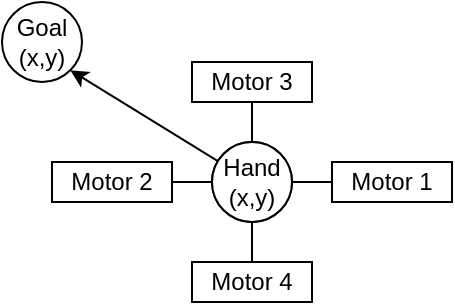 <mxfile>
    <diagram id="OgkxpN9hFtMU2wzR3Ss5" name="Page-1">
        <mxGraphModel dx="1844" dy="802" grid="1" gridSize="10" guides="1" tooltips="1" connect="1" arrows="1" fold="1" page="1" pageScale="1" pageWidth="850" pageHeight="1100" math="0" shadow="0">
            <root>
                <mxCell id="0"/>
                <mxCell id="1" parent="0"/>
                <mxCell id="29" value="&lt;font color=&quot;#000000&quot;&gt;Motor 3&lt;/font&gt;" style="whiteSpace=wrap;html=1;fillColor=#FFFFFF;strokeColor=#000000;" parent="1" vertex="1">
                    <mxGeometry x="408" y="320" width="60" height="20" as="geometry"/>
                </mxCell>
                <mxCell id="30" style="edgeStyle=none;html=1;entryX=0.5;entryY=1;entryDx=0;entryDy=0;endArrow=none;endFill=0;strokeColor=#000000;" parent="1" source="31" target="29" edge="1">
                    <mxGeometry relative="1" as="geometry"/>
                </mxCell>
                <mxCell id="31" value="&lt;font color=&quot;#000000&quot;&gt;Motor 4&lt;/font&gt;" style="whiteSpace=wrap;html=1;fillColor=#FFFFFF;strokeColor=#000000;" parent="1" vertex="1">
                    <mxGeometry x="408" y="420" width="60" height="20" as="geometry"/>
                </mxCell>
                <mxCell id="32" value="&lt;font color=&quot;#000000&quot;&gt;Motor 3&lt;/font&gt;" style="whiteSpace=wrap;html=1;fillColor=#FFFFFF;strokeColor=#000000;" parent="1" vertex="1">
                    <mxGeometry x="338" y="370" width="60" height="20" as="geometry"/>
                </mxCell>
                <mxCell id="33" value="" style="edgeStyle=none;html=1;endArrow=none;endFill=0;strokeColor=#000000;" parent="1" source="34" target="32" edge="1">
                    <mxGeometry relative="1" as="geometry"/>
                </mxCell>
                <mxCell id="34" value="&lt;font color=&quot;#000000&quot;&gt;Motor 4&lt;/font&gt;" style="whiteSpace=wrap;html=1;fillColor=#FFFFFF;strokeColor=#000000;" parent="1" vertex="1">
                    <mxGeometry x="478" y="370" width="60" height="20" as="geometry"/>
                </mxCell>
                <mxCell id="35" value="&lt;font color=&quot;#000000&quot;&gt;Goal&lt;br&gt;(x,y)&lt;br&gt;&lt;/font&gt;" style="ellipse;whiteSpace=wrap;html=1;fillColor=#FFFFFF;strokeColor=#000000;" parent="1" vertex="1">
                    <mxGeometry x="313" y="290" width="40" height="40" as="geometry"/>
                </mxCell>
                <mxCell id="36" style="edgeStyle=none;html=1;entryX=1;entryY=1;entryDx=0;entryDy=0;fontColor=#000000;endArrow=classic;endFill=1;strokeColor=#000000;" parent="1" source="37" target="35" edge="1">
                    <mxGeometry relative="1" as="geometry"/>
                </mxCell>
                <mxCell id="37" value="&lt;font color=&quot;#000000&quot;&gt;Hand&lt;br&gt;(x,y)&lt;br&gt;&lt;/font&gt;" style="ellipse;whiteSpace=wrap;html=1;fillColor=#FFFFFF;strokeColor=#000000;" parent="1" vertex="1">
                    <mxGeometry x="418" y="360" width="40" height="40" as="geometry"/>
                </mxCell>
                <mxCell id="38" value="&lt;font color=&quot;#000000&quot;&gt;Motor 1&lt;/font&gt;" style="whiteSpace=wrap;html=1;fillColor=#FFFFFF;strokeColor=#000000;" parent="1" vertex="1">
                    <mxGeometry x="478" y="370" width="60" height="20" as="geometry"/>
                </mxCell>
                <mxCell id="39" value="&lt;font color=&quot;#000000&quot;&gt;Hand&lt;br&gt;(x,y)&lt;br&gt;&lt;/font&gt;" style="ellipse;whiteSpace=wrap;html=1;fillColor=#FFFFFF;strokeColor=#000000;" parent="1" vertex="1">
                    <mxGeometry x="418" y="360" width="40" height="40" as="geometry"/>
                </mxCell>
                <mxCell id="40" value="&lt;font color=&quot;#000000&quot;&gt;Motor 2&lt;/font&gt;" style="whiteSpace=wrap;html=1;fillColor=#FFFFFF;strokeColor=#000000;" parent="1" vertex="1">
                    <mxGeometry x="338" y="370" width="60" height="20" as="geometry"/>
                </mxCell>
            </root>
        </mxGraphModel>
    </diagram>
</mxfile>